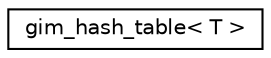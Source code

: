 digraph "Graphical Class Hierarchy"
{
  edge [fontname="Helvetica",fontsize="10",labelfontname="Helvetica",labelfontsize="10"];
  node [fontname="Helvetica",fontsize="10",shape=record];
  rankdir="LR";
  Node1 [label="gim_hash_table\< T \>",height=0.2,width=0.4,color="black", fillcolor="white", style="filled",URL="$classgim__hash__table.html",tooltip="A compact hash table implementation. "];
}
